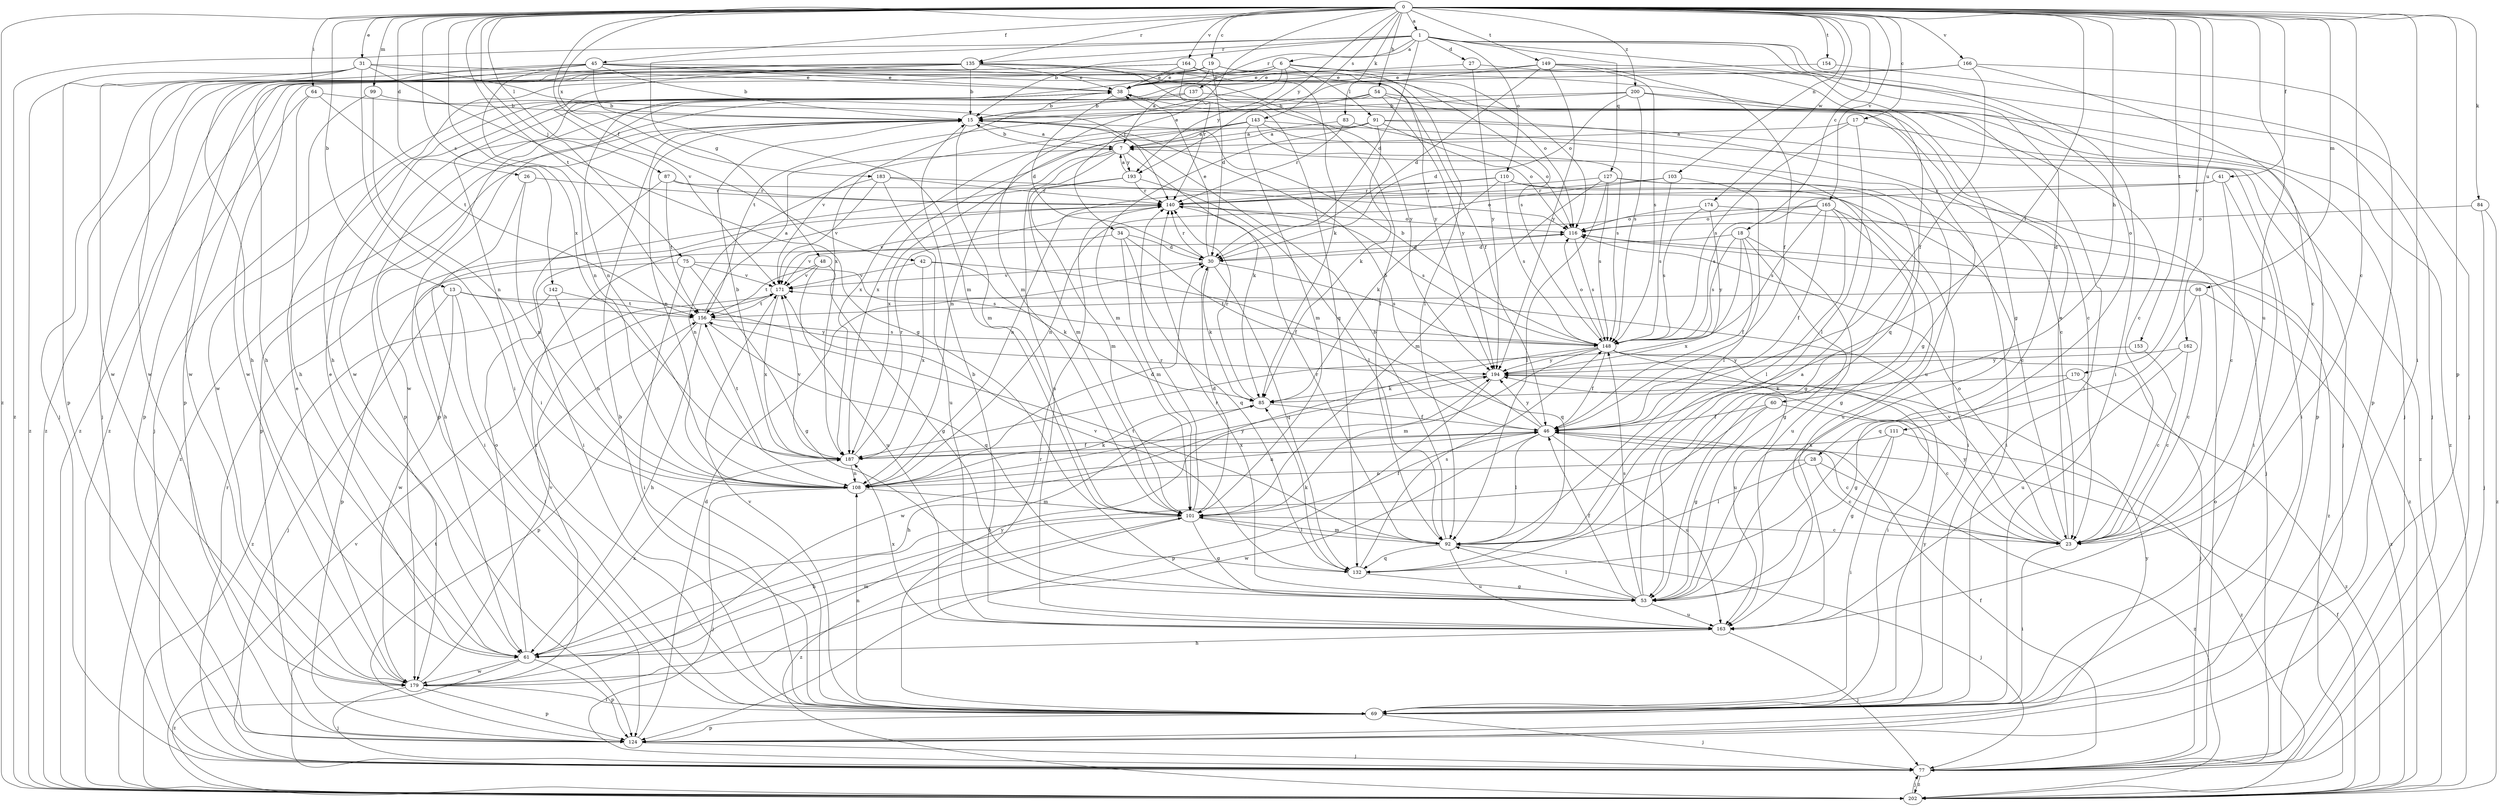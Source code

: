 strict digraph  {
0;
1;
6;
7;
13;
15;
17;
18;
19;
23;
26;
27;
28;
30;
31;
34;
38;
41;
42;
45;
46;
48;
53;
54;
60;
61;
64;
69;
75;
77;
83;
84;
85;
87;
91;
92;
98;
99;
101;
103;
108;
110;
111;
116;
124;
127;
132;
135;
137;
140;
142;
143;
148;
149;
153;
154;
156;
162;
163;
164;
165;
166;
170;
171;
174;
179;
183;
187;
193;
194;
200;
202;
0 -> 1  [label=a];
0 -> 13  [label=b];
0 -> 17  [label=c];
0 -> 18  [label=c];
0 -> 19  [label=c];
0 -> 23  [label=c];
0 -> 26  [label=d];
0 -> 31  [label=e];
0 -> 34  [label=e];
0 -> 41  [label=f];
0 -> 42  [label=f];
0 -> 45  [label=f];
0 -> 46  [label=f];
0 -> 54  [label=h];
0 -> 60  [label=h];
0 -> 64  [label=i];
0 -> 69  [label=i];
0 -> 75  [label=j];
0 -> 83  [label=k];
0 -> 84  [label=k];
0 -> 87  [label=l];
0 -> 98  [label=m];
0 -> 99  [label=m];
0 -> 103  [label=n];
0 -> 124  [label=p];
0 -> 135  [label=r];
0 -> 142  [label=s];
0 -> 143  [label=s];
0 -> 149  [label=t];
0 -> 153  [label=t];
0 -> 154  [label=t];
0 -> 156  [label=t];
0 -> 162  [label=u];
0 -> 163  [label=u];
0 -> 164  [label=v];
0 -> 165  [label=v];
0 -> 166  [label=v];
0 -> 170  [label=v];
0 -> 174  [label=w];
0 -> 183  [label=x];
0 -> 187  [label=x];
0 -> 193  [label=y];
0 -> 200  [label=z];
0 -> 202  [label=z];
1 -> 6  [label=a];
1 -> 15  [label=b];
1 -> 27  [label=d];
1 -> 28  [label=d];
1 -> 30  [label=d];
1 -> 48  [label=g];
1 -> 53  [label=g];
1 -> 69  [label=i];
1 -> 110  [label=o];
1 -> 111  [label=o];
1 -> 127  [label=q];
1 -> 135  [label=r];
1 -> 137  [label=r];
1 -> 202  [label=z];
6 -> 38  [label=e];
6 -> 61  [label=h];
6 -> 69  [label=i];
6 -> 91  [label=l];
6 -> 92  [label=l];
6 -> 101  [label=m];
6 -> 108  [label=n];
6 -> 179  [label=w];
6 -> 193  [label=y];
7 -> 15  [label=b];
7 -> 85  [label=k];
7 -> 101  [label=m];
7 -> 163  [label=u];
7 -> 187  [label=x];
7 -> 193  [label=y];
13 -> 69  [label=i];
13 -> 77  [label=j];
13 -> 156  [label=t];
13 -> 179  [label=w];
13 -> 194  [label=y];
15 -> 7  [label=a];
15 -> 101  [label=m];
15 -> 108  [label=n];
15 -> 124  [label=p];
15 -> 202  [label=z];
17 -> 7  [label=a];
17 -> 92  [label=l];
17 -> 148  [label=s];
17 -> 202  [label=z];
18 -> 30  [label=d];
18 -> 46  [label=f];
18 -> 53  [label=g];
18 -> 148  [label=s];
18 -> 163  [label=u];
18 -> 187  [label=x];
19 -> 7  [label=a];
19 -> 30  [label=d];
19 -> 38  [label=e];
19 -> 116  [label=o];
19 -> 124  [label=p];
19 -> 148  [label=s];
19 -> 202  [label=z];
23 -> 38  [label=e];
23 -> 69  [label=i];
23 -> 116  [label=o];
23 -> 171  [label=v];
23 -> 194  [label=y];
26 -> 69  [label=i];
26 -> 108  [label=n];
26 -> 140  [label=r];
27 -> 38  [label=e];
27 -> 77  [label=j];
27 -> 194  [label=y];
28 -> 23  [label=c];
28 -> 92  [label=l];
28 -> 108  [label=n];
28 -> 202  [label=z];
30 -> 38  [label=e];
30 -> 85  [label=k];
30 -> 132  [label=q];
30 -> 140  [label=r];
30 -> 148  [label=s];
30 -> 171  [label=v];
31 -> 38  [label=e];
31 -> 53  [label=g];
31 -> 69  [label=i];
31 -> 124  [label=p];
31 -> 140  [label=r];
31 -> 179  [label=w];
31 -> 202  [label=z];
34 -> 30  [label=d];
34 -> 46  [label=f];
34 -> 101  [label=m];
34 -> 132  [label=q];
34 -> 171  [label=v];
38 -> 15  [label=b];
38 -> 23  [label=c];
38 -> 30  [label=d];
38 -> 69  [label=i];
38 -> 77  [label=j];
41 -> 23  [label=c];
41 -> 69  [label=i];
41 -> 140  [label=r];
41 -> 148  [label=s];
42 -> 85  [label=k];
42 -> 132  [label=q];
42 -> 171  [label=v];
42 -> 187  [label=x];
45 -> 15  [label=b];
45 -> 38  [label=e];
45 -> 46  [label=f];
45 -> 61  [label=h];
45 -> 77  [label=j];
45 -> 101  [label=m];
45 -> 108  [label=n];
45 -> 179  [label=w];
45 -> 194  [label=y];
46 -> 15  [label=b];
46 -> 23  [label=c];
46 -> 92  [label=l];
46 -> 108  [label=n];
46 -> 163  [label=u];
46 -> 179  [label=w];
46 -> 187  [label=x];
46 -> 194  [label=y];
48 -> 53  [label=g];
48 -> 156  [label=t];
48 -> 163  [label=u];
48 -> 171  [label=v];
53 -> 7  [label=a];
53 -> 46  [label=f];
53 -> 92  [label=l];
53 -> 140  [label=r];
53 -> 148  [label=s];
53 -> 163  [label=u];
54 -> 15  [label=b];
54 -> 23  [label=c];
54 -> 124  [label=p];
54 -> 156  [label=t];
54 -> 179  [label=w];
54 -> 194  [label=y];
60 -> 23  [label=c];
60 -> 46  [label=f];
60 -> 53  [label=g];
60 -> 61  [label=h];
61 -> 38  [label=e];
61 -> 101  [label=m];
61 -> 116  [label=o];
61 -> 124  [label=p];
61 -> 179  [label=w];
61 -> 187  [label=x];
61 -> 202  [label=z];
64 -> 15  [label=b];
64 -> 61  [label=h];
64 -> 124  [label=p];
64 -> 156  [label=t];
69 -> 15  [label=b];
69 -> 77  [label=j];
69 -> 108  [label=n];
69 -> 124  [label=p];
69 -> 140  [label=r];
69 -> 171  [label=v];
69 -> 194  [label=y];
75 -> 53  [label=g];
75 -> 69  [label=i];
75 -> 124  [label=p];
75 -> 148  [label=s];
75 -> 171  [label=v];
77 -> 46  [label=f];
77 -> 116  [label=o];
77 -> 140  [label=r];
77 -> 156  [label=t];
77 -> 202  [label=z];
83 -> 7  [label=a];
83 -> 116  [label=o];
83 -> 140  [label=r];
84 -> 77  [label=j];
84 -> 116  [label=o];
84 -> 202  [label=z];
85 -> 46  [label=f];
85 -> 61  [label=h];
85 -> 140  [label=r];
87 -> 23  [label=c];
87 -> 69  [label=i];
87 -> 140  [label=r];
87 -> 156  [label=t];
91 -> 7  [label=a];
91 -> 23  [label=c];
91 -> 77  [label=j];
91 -> 85  [label=k];
91 -> 101  [label=m];
91 -> 116  [label=o];
91 -> 187  [label=x];
92 -> 15  [label=b];
92 -> 77  [label=j];
92 -> 101  [label=m];
92 -> 132  [label=q];
92 -> 140  [label=r];
92 -> 156  [label=t];
92 -> 163  [label=u];
98 -> 23  [label=c];
98 -> 132  [label=q];
98 -> 156  [label=t];
98 -> 202  [label=z];
99 -> 15  [label=b];
99 -> 108  [label=n];
99 -> 179  [label=w];
101 -> 23  [label=c];
101 -> 30  [label=d];
101 -> 46  [label=f];
101 -> 53  [label=g];
101 -> 61  [label=h];
101 -> 92  [label=l];
101 -> 140  [label=r];
101 -> 202  [label=z];
103 -> 92  [label=l];
103 -> 108  [label=n];
103 -> 140  [label=r];
103 -> 148  [label=s];
108 -> 30  [label=d];
108 -> 77  [label=j];
108 -> 85  [label=k];
108 -> 101  [label=m];
108 -> 194  [label=y];
110 -> 69  [label=i];
110 -> 77  [label=j];
110 -> 85  [label=k];
110 -> 108  [label=n];
110 -> 140  [label=r];
110 -> 148  [label=s];
111 -> 53  [label=g];
111 -> 69  [label=i];
111 -> 187  [label=x];
111 -> 202  [label=z];
116 -> 30  [label=d];
116 -> 148  [label=s];
116 -> 202  [label=z];
124 -> 30  [label=d];
124 -> 77  [label=j];
124 -> 194  [label=y];
127 -> 53  [label=g];
127 -> 69  [label=i];
127 -> 92  [label=l];
127 -> 101  [label=m];
127 -> 140  [label=r];
127 -> 148  [label=s];
132 -> 53  [label=g];
132 -> 85  [label=k];
132 -> 148  [label=s];
132 -> 171  [label=v];
135 -> 15  [label=b];
135 -> 38  [label=e];
135 -> 61  [label=h];
135 -> 77  [label=j];
135 -> 92  [label=l];
135 -> 132  [label=q];
135 -> 171  [label=v];
135 -> 194  [label=y];
135 -> 202  [label=z];
137 -> 15  [label=b];
137 -> 53  [label=g];
137 -> 124  [label=p];
140 -> 116  [label=o];
140 -> 148  [label=s];
142 -> 108  [label=n];
142 -> 156  [label=t];
142 -> 202  [label=z];
143 -> 7  [label=a];
143 -> 69  [label=i];
143 -> 101  [label=m];
143 -> 108  [label=n];
143 -> 148  [label=s];
143 -> 163  [label=u];
143 -> 171  [label=v];
143 -> 187  [label=x];
148 -> 15  [label=b];
148 -> 46  [label=f];
148 -> 69  [label=i];
148 -> 77  [label=j];
148 -> 101  [label=m];
148 -> 116  [label=o];
148 -> 163  [label=u];
148 -> 179  [label=w];
148 -> 194  [label=y];
149 -> 30  [label=d];
149 -> 38  [label=e];
149 -> 46  [label=f];
149 -> 77  [label=j];
149 -> 148  [label=s];
149 -> 187  [label=x];
149 -> 194  [label=y];
153 -> 23  [label=c];
153 -> 194  [label=y];
154 -> 38  [label=e];
154 -> 77  [label=j];
156 -> 7  [label=a];
156 -> 61  [label=h];
156 -> 124  [label=p];
156 -> 132  [label=q];
156 -> 148  [label=s];
162 -> 23  [label=c];
162 -> 163  [label=u];
162 -> 194  [label=y];
163 -> 15  [label=b];
163 -> 61  [label=h];
163 -> 77  [label=j];
163 -> 187  [label=x];
164 -> 38  [label=e];
164 -> 85  [label=k];
164 -> 116  [label=o];
164 -> 140  [label=r];
164 -> 179  [label=w];
164 -> 202  [label=z];
165 -> 46  [label=f];
165 -> 53  [label=g];
165 -> 92  [label=l];
165 -> 116  [label=o];
165 -> 148  [label=s];
165 -> 163  [label=u];
165 -> 171  [label=v];
166 -> 23  [label=c];
166 -> 38  [label=e];
166 -> 46  [label=f];
166 -> 124  [label=p];
166 -> 179  [label=w];
170 -> 53  [label=g];
170 -> 85  [label=k];
170 -> 202  [label=z];
171 -> 156  [label=t];
171 -> 187  [label=x];
174 -> 116  [label=o];
174 -> 148  [label=s];
174 -> 194  [label=y];
174 -> 202  [label=z];
179 -> 38  [label=e];
179 -> 69  [label=i];
179 -> 77  [label=j];
179 -> 124  [label=p];
179 -> 140  [label=r];
179 -> 171  [label=v];
179 -> 194  [label=y];
183 -> 108  [label=n];
183 -> 116  [label=o];
183 -> 140  [label=r];
183 -> 163  [label=u];
183 -> 171  [label=v];
187 -> 15  [label=b];
187 -> 46  [label=f];
187 -> 108  [label=n];
187 -> 140  [label=r];
187 -> 156  [label=t];
187 -> 171  [label=v];
193 -> 7  [label=a];
193 -> 61  [label=h];
193 -> 92  [label=l];
193 -> 101  [label=m];
193 -> 140  [label=r];
194 -> 85  [label=k];
194 -> 124  [label=p];
200 -> 15  [label=b];
200 -> 30  [label=d];
200 -> 124  [label=p];
200 -> 132  [label=q];
200 -> 148  [label=s];
200 -> 202  [label=z];
202 -> 46  [label=f];
202 -> 77  [label=j];
202 -> 171  [label=v];
}

